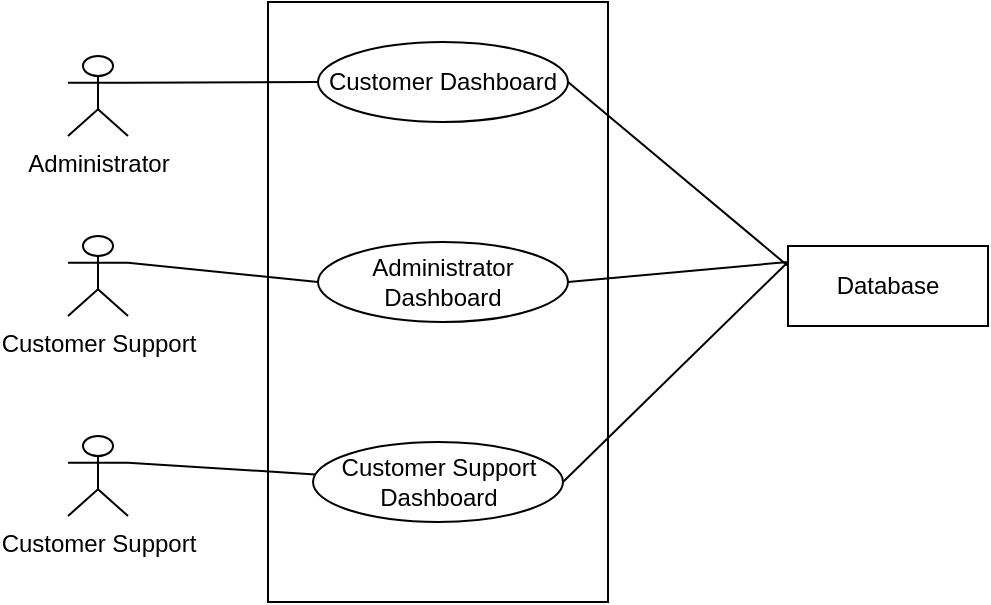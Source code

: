 <mxfile>
    <diagram id="edtUdQADJ-EeG8Rqa7pd" name="Page-1">
        <mxGraphModel dx="720" dy="470" grid="1" gridSize="10" guides="1" tooltips="1" connect="1" arrows="1" fold="1" page="1" pageScale="1" pageWidth="850" pageHeight="1100" math="0" shadow="0">
            <root>
                <mxCell id="0"/>
                <mxCell id="1" parent="0"/>
                <mxCell id="2" value="" style="rounded=0;whiteSpace=wrap;html=1;" vertex="1" parent="1">
                    <mxGeometry x="250" y="110" width="170" height="300" as="geometry"/>
                </mxCell>
                <mxCell id="22" style="edgeStyle=none;html=1;exitX=1;exitY=0.5;exitDx=0;exitDy=0;entryX=0;entryY=0.25;entryDx=0;entryDy=0;endArrow=none;endFill=0;" edge="1" parent="1" source="3" target="21">
                    <mxGeometry relative="1" as="geometry"/>
                </mxCell>
                <mxCell id="3" value="Customer Dashboard" style="ellipse;whiteSpace=wrap;html=1;" vertex="1" parent="1">
                    <mxGeometry x="275" y="130" width="125" height="40" as="geometry"/>
                </mxCell>
                <mxCell id="23" style="edgeStyle=none;html=1;exitX=1;exitY=0.5;exitDx=0;exitDy=0;endArrow=none;endFill=0;" edge="1" parent="1" source="4">
                    <mxGeometry relative="1" as="geometry">
                        <mxPoint x="510" y="240" as="targetPoint"/>
                    </mxGeometry>
                </mxCell>
                <mxCell id="4" value="Administrator Dashboard" style="ellipse;whiteSpace=wrap;html=1;" vertex="1" parent="1">
                    <mxGeometry x="275" y="230" width="125" height="40" as="geometry"/>
                </mxCell>
                <mxCell id="24" style="edgeStyle=none;html=1;exitX=1;exitY=0.5;exitDx=0;exitDy=0;endArrow=none;endFill=0;" edge="1" parent="1" source="5">
                    <mxGeometry relative="1" as="geometry">
                        <mxPoint x="510" y="240" as="targetPoint"/>
                    </mxGeometry>
                </mxCell>
                <mxCell id="5" value="Customer Support Dashboard" style="ellipse;whiteSpace=wrap;html=1;" vertex="1" parent="1">
                    <mxGeometry x="272.5" y="330" width="125" height="40" as="geometry"/>
                </mxCell>
                <mxCell id="12" value="" style="group" vertex="1" connectable="0" parent="1">
                    <mxGeometry x="150" y="137" width="30" height="230" as="geometry"/>
                </mxCell>
                <mxCell id="9" value="Administrator" style="shape=umlActor;verticalLabelPosition=bottom;verticalAlign=top;html=1;outlineConnect=0;" vertex="1" parent="12">
                    <mxGeometry width="30" height="40" as="geometry"/>
                </mxCell>
                <mxCell id="10" value="Customer Support" style="shape=umlActor;verticalLabelPosition=bottom;verticalAlign=top;html=1;outlineConnect=0;" vertex="1" parent="12">
                    <mxGeometry y="190" width="30" height="40" as="geometry"/>
                </mxCell>
                <mxCell id="11" value="Customer Support" style="shape=umlActor;verticalLabelPosition=bottom;verticalAlign=top;html=1;outlineConnect=0;" vertex="1" parent="12">
                    <mxGeometry y="90" width="30" height="40" as="geometry"/>
                </mxCell>
                <mxCell id="18" style="edgeStyle=none;html=1;exitX=1;exitY=0.333;exitDx=0;exitDy=0;exitPerimeter=0;entryX=0;entryY=0.5;entryDx=0;entryDy=0;endArrow=none;endFill=0;" edge="1" parent="1" source="9" target="3">
                    <mxGeometry relative="1" as="geometry"/>
                </mxCell>
                <mxCell id="19" style="edgeStyle=none;html=1;exitX=1;exitY=0.333;exitDx=0;exitDy=0;exitPerimeter=0;entryX=0;entryY=0.5;entryDx=0;entryDy=0;endArrow=none;endFill=0;" edge="1" parent="1" source="11" target="4">
                    <mxGeometry relative="1" as="geometry"/>
                </mxCell>
                <mxCell id="20" style="edgeStyle=none;html=1;exitX=1;exitY=0.333;exitDx=0;exitDy=0;exitPerimeter=0;endArrow=none;endFill=0;" edge="1" parent="1" source="10" target="5">
                    <mxGeometry relative="1" as="geometry"/>
                </mxCell>
                <mxCell id="21" value="Database" style="rounded=0;whiteSpace=wrap;html=1;" vertex="1" parent="1">
                    <mxGeometry x="510" y="232" width="100" height="40" as="geometry"/>
                </mxCell>
            </root>
        </mxGraphModel>
    </diagram>
</mxfile>